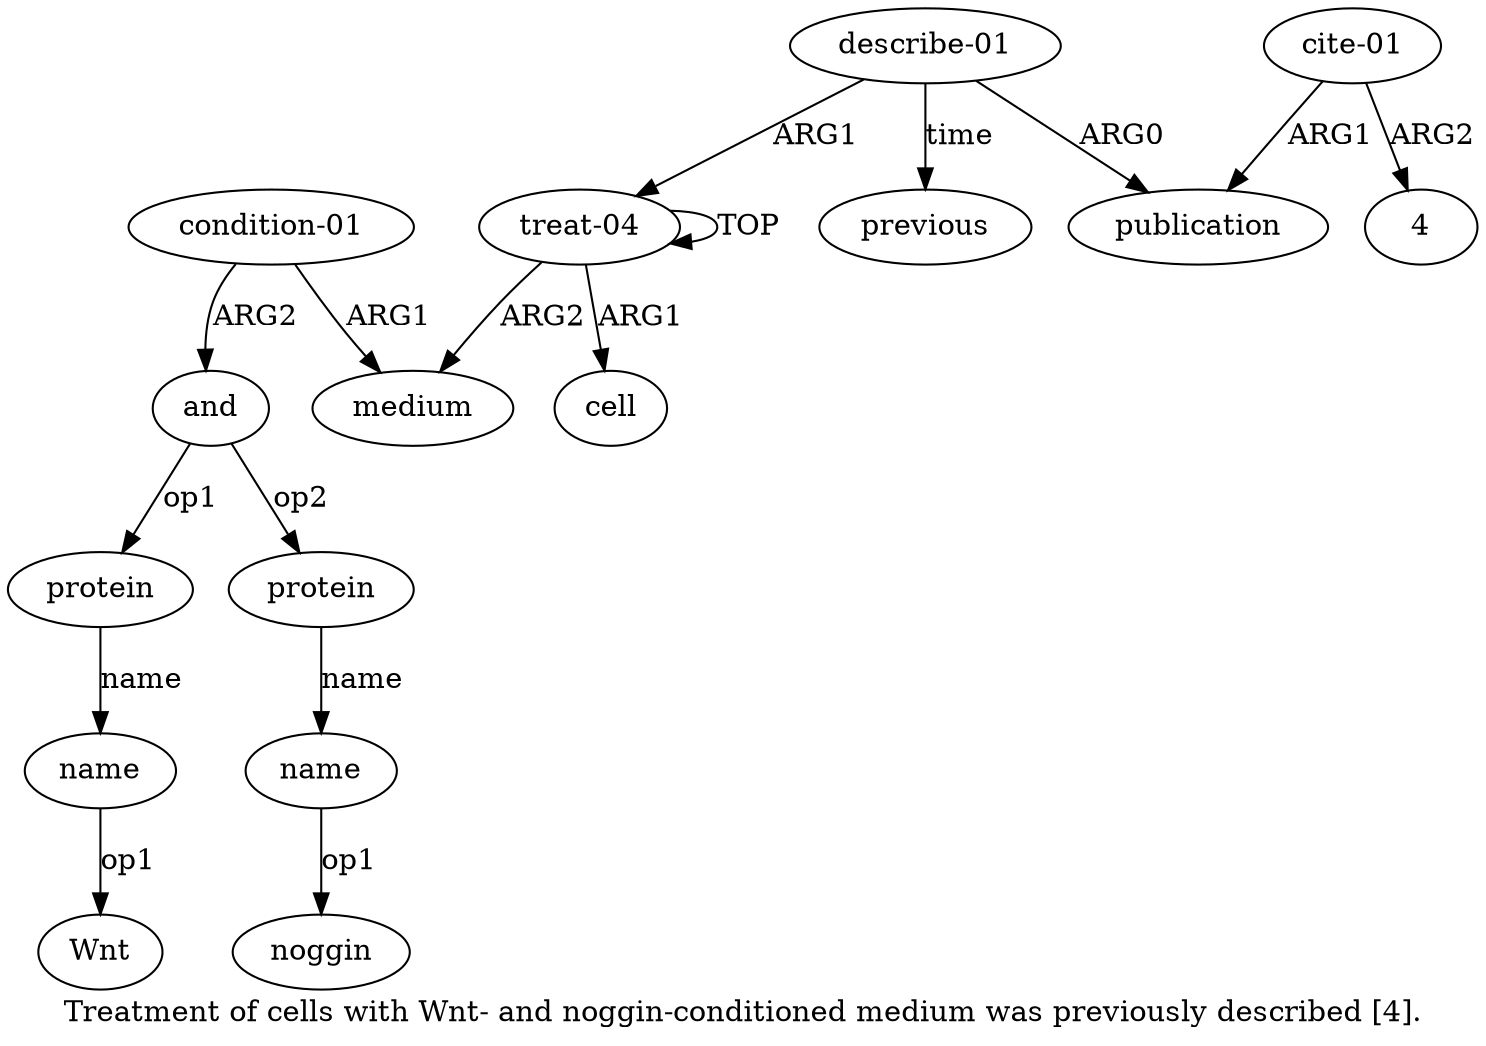 digraph  {
	graph [label="Treatment of cells with Wnt- and noggin-conditioned medium was previously described [4]."];
	node [label="\N"];
	"a6 Wnt"	 [color=black,
		gold_ind=-1,
		gold_label=Wnt,
		label=Wnt,
		test_ind=-1,
		test_label=Wnt];
	a11	 [color=black,
		gold_ind=11,
		gold_label="cite-01",
		label="cite-01",
		test_ind=11,
		test_label="cite-01"];
	a10	 [color=black,
		gold_ind=10,
		gold_label=publication,
		label=publication,
		test_ind=10,
		test_label=publication];
	a11 -> a10 [key=0,
	color=black,
	gold_label=ARG1,
	label=ARG1,
	test_label=ARG1];
"a11 4" [color=black,
	gold_ind=-1,
	gold_label=4,
	label=4,
	test_ind=-1,
	test_label=4];
a11 -> "a11 4" [key=0,
color=black,
gold_label=ARG2,
label=ARG2,
test_label=ARG2];
a12 [color=black,
gold_ind=12,
gold_label=previous,
label=previous,
test_ind=12,
test_label=previous];
"a8 noggin" [color=black,
gold_ind=-1,
gold_label=noggin,
label=noggin,
test_ind=-1,
test_label=noggin];
a1 [color=black,
gold_ind=1,
gold_label=cell,
label=cell,
test_ind=1,
test_label=cell];
a0 [color=black,
gold_ind=0,
gold_label="treat-04",
label="treat-04",
test_ind=0,
test_label="treat-04"];
a0 -> a1 [key=0,
color=black,
gold_label=ARG1,
label=ARG1,
test_label=ARG1];
a0 -> a0 [key=0,
color=black,
gold_label=TOP,
label=TOP,
test_label=TOP];
a2 [color=black,
gold_ind=2,
gold_label=medium,
label=medium,
test_ind=2,
test_label=medium];
a0 -> a2 [key=0,
color=black,
gold_label=ARG2,
label=ARG2,
test_label=ARG2];
a3 [color=black,
gold_ind=3,
gold_label="condition-01",
label="condition-01",
test_ind=3,
test_label="condition-01"];
a3 -> a2 [key=0,
color=black,
gold_label=ARG1,
label=ARG1,
test_label=ARG1];
a4 [color=black,
gold_ind=4,
gold_label=and,
label=and,
test_ind=4,
test_label=and];
a3 -> a4 [key=0,
color=black,
gold_label=ARG2,
label=ARG2,
test_label=ARG2];
a5 [color=black,
gold_ind=5,
gold_label=protein,
label=protein,
test_ind=5,
test_label=protein];
a6 [color=black,
gold_ind=6,
gold_label=name,
label=name,
test_ind=6,
test_label=name];
a5 -> a6 [key=0,
color=black,
gold_label=name,
label=name,
test_label=name];
a4 -> a5 [key=0,
color=black,
gold_label=op1,
label=op1,
test_label=op1];
a7 [color=black,
gold_ind=7,
gold_label=protein,
label=protein,
test_ind=7,
test_label=protein];
a4 -> a7 [key=0,
color=black,
gold_label=op2,
label=op2,
test_label=op2];
a8 [color=black,
gold_ind=8,
gold_label=name,
label=name,
test_ind=8,
test_label=name];
a7 -> a8 [key=0,
color=black,
gold_label=name,
label=name,
test_label=name];
a6 -> "a6 Wnt" [key=0,
color=black,
gold_label=op1,
label=op1,
test_label=op1];
a9 [color=black,
gold_ind=9,
gold_label="describe-01",
label="describe-01",
test_ind=9,
test_label="describe-01"];
a9 -> a10 [key=0,
color=black,
gold_label=ARG0,
label=ARG0,
test_label=ARG0];
a9 -> a12 [key=0,
color=black,
gold_label=time,
label=time,
test_label=time];
a9 -> a0 [key=0,
color=black,
gold_label=ARG1,
label=ARG1,
test_label=ARG1];
a8 -> "a8 noggin" [key=0,
color=black,
gold_label=op1,
label=op1,
test_label=op1];
}
